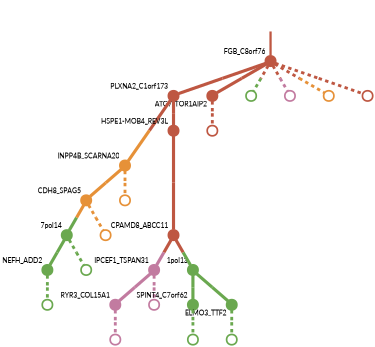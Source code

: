 strict digraph  {
graph[splines=false]; nodesep=0.7; rankdir=TB; ranksep=0.6; forcelabels=true; dpi=600; size=2.5;
0 [color="#be5742ff", fillcolor="#be5742ff", fixedsize=true, fontname=Lato, fontsize="12pt", height="0.25", label="", penwidth=3, shape=circle, style=filled, xlabel=FGB_C8orf76];
8 [color="#be5742ff", fillcolor="#be5742ff", fixedsize=true, fontname=Lato, fontsize="12pt", height="0.25", label="", penwidth=3, shape=circle, style=filled, xlabel=PLXNA2_C1orf173];
10 [color="#be5742ff", fillcolor="#be5742ff", fixedsize=true, fontname=Lato, fontsize="12pt", height="0.25", label="", penwidth=3, shape=circle, style=filled, xlabel=ATG7_TOR1AIP2];
14 [color="#6aa84fff", fillcolor="#6aa84fff", fixedsize=true, fontname=Lato, fontsize="12pt", height="0.25", label="", penwidth=3, shape=circle, style=solid, xlabel=""];
19 [color="#c27ba0ff", fillcolor="#c27ba0ff", fixedsize=true, fontname=Lato, fontsize="12pt", height="0.25", label="", penwidth=3, shape=circle, style=solid, xlabel=""];
22 [color="#e69138ff", fillcolor="#e69138ff", fixedsize=true, fontname=Lato, fontsize="12pt", height="0.25", label="", penwidth=3, shape=circle, style=solid, xlabel=""];
25 [color="#be5742ff", fillcolor="#be5742ff", fixedsize=true, fontname=Lato, fontsize="12pt", height="0.25", label="", penwidth=3, shape=circle, style=solid, xlabel=""];
1 [color="#be5742ff", fillcolor="#be5742ff", fixedsize=true, fontname=Lato, fontsize="12pt", height="0.25", label="", penwidth=3, shape=circle, style=filled, xlabel=CPAMD8_ABCC11];
3 [color="#c27ba0ff", fillcolor="#c27ba0ff", fixedsize=true, fontname=Lato, fontsize="12pt", height="0.25", label="", penwidth=3, shape=circle, style=filled, xlabel=IPCEF1_TSPAN31];
12 [color="#6aa84fff", fillcolor="#6aa84fff", fixedsize=true, fontname=Lato, fontsize="12pt", height="0.25", label="", penwidth=3, shape=circle, style=filled, xlabel="1pol13"];
2 [color="#e69138ff", fillcolor="#e69138ff", fixedsize=true, fontname=Lato, fontsize="12pt", height="0.25", label="", penwidth=3, shape=circle, style=filled, xlabel=INPP4B_SCARNA20];
7 [color="#e69138ff", fillcolor="#e69138ff", fixedsize=true, fontname=Lato, fontsize="12pt", height="0.25", label="", penwidth=3, shape=circle, style=filled, xlabel=CDH8_SPAG5];
23 [color="#e69138ff", fillcolor="#e69138ff", fixedsize=true, fontname=Lato, fontsize="12pt", height="0.25", label="", penwidth=3, shape=circle, style=solid, xlabel=""];
9 [color="#c27ba0ff", fillcolor="#c27ba0ff", fixedsize=true, fontname=Lato, fontsize="12pt", height="0.25", label="", penwidth=3, shape=circle, style=filled, xlabel=RYR3_COL15A1];
20 [color="#c27ba0ff", fillcolor="#c27ba0ff", fixedsize=true, fontname=Lato, fontsize="12pt", height="0.25", label="", penwidth=3, shape=circle, style=solid, xlabel=""];
4 [color="#6aa84fff", fillcolor="#6aa84fff", fixedsize=true, fontname=Lato, fontsize="12pt", height="0.25", label="", penwidth=3, shape=circle, style=filled, xlabel=SPINT4_C7orf62];
15 [color="#6aa84fff", fillcolor="#6aa84fff", fixedsize=true, fontname=Lato, fontsize="12pt", height="0.25", label="", penwidth=3, shape=circle, style=solid, xlabel=""];
5 [color="#6aa84fff", fillcolor="#6aa84fff", fixedsize=true, fontname=Lato, fontsize="12pt", height="0.25", label="", penwidth=3, shape=circle, style=filled, xlabel=ELMO3_TTF2];
16 [color="#6aa84fff", fillcolor="#6aa84fff", fixedsize=true, fontname=Lato, fontsize="12pt", height="0.25", label="", penwidth=3, shape=circle, style=solid, xlabel=""];
6 [color="#6aa84fff", fillcolor="#6aa84fff", fixedsize=true, fontname=Lato, fontsize="12pt", height="0.25", label="", penwidth=3, shape=circle, style=filled, xlabel=NEFH_ADD2];
17 [color="#6aa84fff", fillcolor="#6aa84fff", fixedsize=true, fontname=Lato, fontsize="12pt", height="0.25", label="", penwidth=3, shape=circle, style=solid, xlabel=""];
13 [color="#6aa84fff", fillcolor="#6aa84fff", fixedsize=true, fontname=Lato, fontsize="12pt", height="0.25", label="", penwidth=3, shape=circle, style=filled, xlabel="7pol14"];
24 [color="#e69138ff", fillcolor="#e69138ff", fixedsize=true, fontname=Lato, fontsize="12pt", height="0.25", label="", penwidth=3, shape=circle, style=solid, xlabel=""];
11 [color="#be5742ff", fillcolor="#be5742ff", fixedsize=true, fontname=Lato, fontsize="12pt", height="0.25", label="", penwidth=3, shape=circle, style=filled, xlabel="HSPE1-MOB4_REV3L"];
21 [color="#c27ba0ff", fillcolor="#c27ba0ff", fixedsize=true, fontname=Lato, fontsize="12pt", height="0.25", label="", penwidth=3, shape=circle, style=solid, xlabel=""];
26 [color="#be5742ff", fillcolor="#be5742ff", fixedsize=true, fontname=Lato, fontsize="12pt", height="0.25", label="", penwidth=3, shape=circle, style=solid, xlabel=""];
18 [color="#6aa84fff", fillcolor="#6aa84fff", fixedsize=true, fontname=Lato, fontsize="12pt", height="0.25", label="", penwidth=3, shape=circle, style=solid, xlabel=""];
normal [label="", penwidth=3, style=invis, xlabel=FGB_C8orf76];
0 -> 8  [arrowsize=0, color="#be5742ff;0.5:#be5742ff", minlen="1.0833333730697632", penwidth="5.5", style=solid];
0 -> 10  [arrowsize=0, color="#be5742ff;0.5:#be5742ff", minlen="1.064814805984497", penwidth="5.5", style=solid];
0 -> 14  [arrowsize=0, color="#be5742ff;0.5:#6aa84fff", minlen="1.0231481790542603", penwidth=5, style=dashed];
0 -> 19  [arrowsize=0, color="#be5742ff;0.5:#c27ba0ff", minlen="1.0231481790542603", penwidth=5, style=dashed];
0 -> 22  [arrowsize=0, color="#be5742ff;0.5:#e69138ff", minlen="1.0231481790542603", penwidth=5, style=dashed];
0 -> 25  [arrowsize=0, color="#be5742ff;0.5:#be5742ff", minlen="1.0231481790542603", penwidth=5, style=dashed];
8 -> 2  [arrowsize=0, color="#be5742ff;0.5:#e69138ff", minlen="2.2962961196899414", penwidth="5.5", style=solid];
8 -> 11  [arrowsize=0, color="#be5742ff;0.5:#be5742ff", minlen="1.0462963581085205", penwidth="5.5", style=solid];
10 -> 26  [arrowsize=0, color="#be5742ff;0.5:#be5742ff", minlen="1.0231481790542603", penwidth=5, style=dashed];
1 -> 3  [arrowsize=0, color="#be5742ff;0.5:#c27ba0ff", minlen="1.75", penwidth="5.5", style=solid];
1 -> 12  [arrowsize=0, color="#be5742ff;0.5:#6aa84fff", minlen="1.0231481790542603", penwidth="5.5", style=solid];
3 -> 9  [arrowsize=0, color="#c27ba0ff;0.5:#c27ba0ff", minlen="1.0740740299224854", penwidth="5.5", style=solid];
3 -> 20  [arrowsize=0, color="#c27ba0ff;0.5:#c27ba0ff", minlen="1.0231481790542603", penwidth=5, style=dashed];
12 -> 4  [arrowsize=0, color="#6aa84fff;0.5:#6aa84fff", minlen="1.6388888359069824", penwidth="5.5", style=solid];
12 -> 5  [arrowsize=0, color="#6aa84fff;0.5:#6aa84fff", minlen="1.3796296119689941", penwidth="5.5", style=solid];
2 -> 7  [arrowsize=0, color="#e69138ff;0.5:#e69138ff", minlen="1.1481481790542603", penwidth="5.5", style=solid];
2 -> 23  [arrowsize=0, color="#e69138ff;0.5:#e69138ff", minlen="1.0231481790542603", penwidth=5, style=dashed];
7 -> 13  [arrowsize=0, color="#e69138ff;0.5:#6aa84fff", minlen="1.0231481790542603", penwidth="5.5", style=solid];
7 -> 24  [arrowsize=0, color="#e69138ff;0.5:#e69138ff", minlen="1.0231481790542603", penwidth=5, style=dashed];
9 -> 21  [arrowsize=0, color="#c27ba0ff;0.5:#c27ba0ff", minlen="1.0231481790542603", penwidth=5, style=dashed];
4 -> 15  [arrowsize=0, color="#6aa84fff;0.5:#6aa84fff", minlen="1.0231481790542603", penwidth=5, style=dashed];
5 -> 16  [arrowsize=0, color="#6aa84fff;0.5:#6aa84fff", minlen="1.0231481790542603", penwidth=5, style=dashed];
6 -> 17  [arrowsize=0, color="#6aa84fff;0.5:#6aa84fff", minlen="1.0231481790542603", penwidth=5, style=dashed];
13 -> 6  [arrowsize=0, color="#6aa84fff;0.5:#6aa84fff", minlen="1.185185194015503", penwidth="5.5", style=solid];
13 -> 18  [arrowsize=0, color="#6aa84fff;0.5:#6aa84fff", minlen="1.0231481790542603", penwidth=5, style=dashed];
11 -> 1  [arrowsize=0, color="#be5742ff;0.5:#be5742ff", minlen="3.0", penwidth="5.5", style=solid];
normal -> 0  [arrowsize=0, color="#be5742ff", label="", penwidth=4, style=solid];
}
